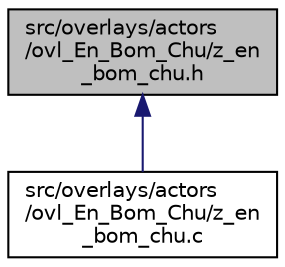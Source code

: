 digraph "src/overlays/actors/ovl_En_Bom_Chu/z_en_bom_chu.h"
{
 // LATEX_PDF_SIZE
  edge [fontname="Helvetica",fontsize="10",labelfontname="Helvetica",labelfontsize="10"];
  node [fontname="Helvetica",fontsize="10",shape=record];
  Node1 [label="src/overlays/actors\l/ovl_En_Bom_Chu/z_en\l_bom_chu.h",height=0.2,width=0.4,color="black", fillcolor="grey75", style="filled", fontcolor="black",tooltip=" "];
  Node1 -> Node2 [dir="back",color="midnightblue",fontsize="10",style="solid",fontname="Helvetica"];
  Node2 [label="src/overlays/actors\l/ovl_En_Bom_Chu/z_en\l_bom_chu.c",height=0.2,width=0.4,color="black", fillcolor="white", style="filled",URL="$d7/dca/z__en__bom__chu_8c.html",tooltip=" "];
}
